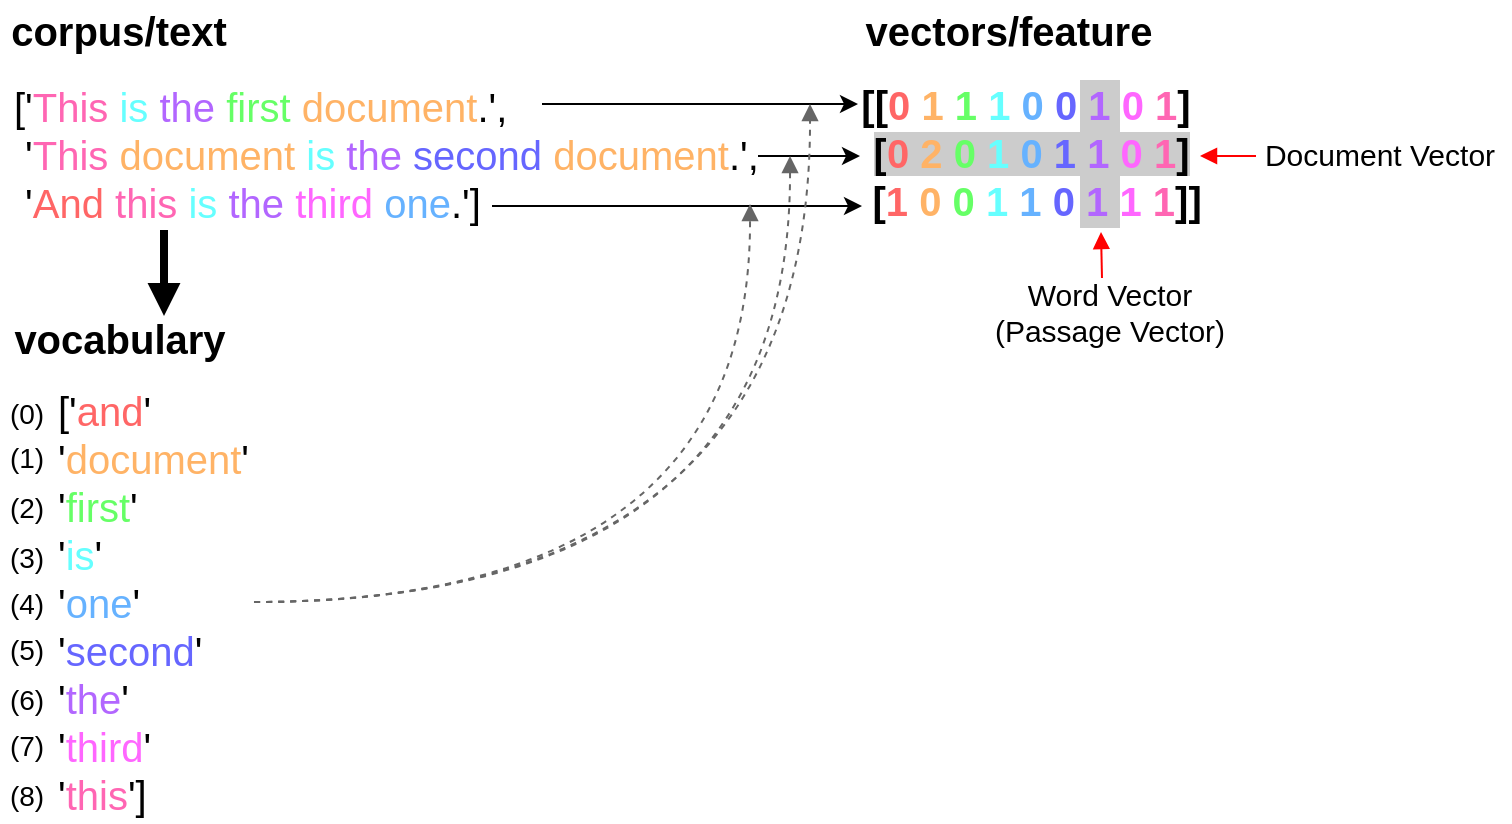 <mxfile version="20.7.4" type="device"><diagram id="E6Gn_lYUmS9tn7chxswy" name="Page-1"><mxGraphModel dx="1877" dy="989" grid="1" gridSize="10" guides="1" tooltips="1" connect="1" arrows="1" fold="1" page="1" pageScale="1" pageWidth="850" pageHeight="1100" math="0" shadow="0"><root><mxCell id="0"/><mxCell id="1" parent="0"/><mxCell id="0eiYOgE56va47LHAz7CK-33" value="" style="rounded=0;whiteSpace=wrap;html=1;labelBackgroundColor=#CCCCCC;fontSize=15;fontColor=#000000;fillColor=#CCCCCC;strokeColor=none;" vertex="1" parent="1"><mxGeometry x="535" y="98" width="20" height="74" as="geometry"/></mxCell><mxCell id="0eiYOgE56va47LHAz7CK-1" value="&lt;div style=&quot;font-size: 20px;&quot;&gt;['&lt;font color=&quot;#ff66b3&quot;&gt;This&lt;/font&gt; &lt;font color=&quot;#66ffff&quot;&gt;is&lt;/font&gt; &lt;font color=&quot;#b266ff&quot;&gt;the&lt;/font&gt; &lt;font color=&quot;#66ff66&quot;&gt;first&lt;/font&gt; &lt;font color=&quot;#ffb366&quot;&gt;document&lt;/font&gt;.',&amp;nbsp;&lt;/div&gt;&lt;div style=&quot;font-size: 20px;&quot;&gt;&amp;nbsp;'&lt;font color=&quot;#ff66b3&quot;&gt;This&lt;/font&gt; &lt;font color=&quot;#ffb366&quot;&gt;document&lt;/font&gt; &lt;font color=&quot;#66ffff&quot;&gt;is&lt;/font&gt; &lt;font color=&quot;#b266ff&quot;&gt;the&lt;/font&gt; &lt;font color=&quot;#6666ff&quot;&gt;second&lt;/font&gt; &lt;font color=&quot;#ffb366&quot;&gt;document&lt;/font&gt;.',&lt;/div&gt;&lt;div style=&quot;font-size: 20px;&quot;&gt;&amp;nbsp;'&lt;font color=&quot;#ff6666&quot;&gt;And&lt;/font&gt; &lt;font color=&quot;#ff66b3&quot;&gt;this&lt;/font&gt; &lt;font color=&quot;#66ffff&quot;&gt;is&lt;/font&gt; &lt;font color=&quot;#b266ff&quot;&gt;the&lt;/font&gt; &lt;font color=&quot;#ff66ff&quot;&gt;third&lt;/font&gt; &lt;font color=&quot;#66b2ff&quot;&gt;one&lt;/font&gt;.']&lt;/div&gt;" style="text;html=1;strokeColor=none;fillColor=none;align=left;verticalAlign=middle;whiteSpace=wrap;rounded=0;fontSize=20;" vertex="1" parent="1"><mxGeometry y="80" width="380" height="110" as="geometry"/></mxCell><mxCell id="0eiYOgE56va47LHAz7CK-2" value="['&lt;font color=&quot;#ff6666&quot;&gt;and&lt;/font&gt;'&lt;br&gt;'&lt;font color=&quot;#ffb366&quot;&gt;document&lt;/font&gt;' &lt;br&gt;'&lt;font color=&quot;#66ff66&quot;&gt;first&lt;/font&gt;' &lt;br&gt;'&lt;font color=&quot;#66ffff&quot;&gt;is&lt;/font&gt;' &lt;br&gt;'&lt;font color=&quot;#66b2ff&quot;&gt;one&lt;/font&gt;' &lt;br&gt;'&lt;font color=&quot;#6666ff&quot;&gt;second&lt;/font&gt;' &lt;br&gt;'&lt;font color=&quot;#b266ff&quot;&gt;the&lt;/font&gt;' &lt;br&gt;'&lt;font color=&quot;#ff66ff&quot;&gt;third&lt;/font&gt;' &lt;br&gt;'&lt;font color=&quot;#ff66b3&quot;&gt;this&lt;/font&gt;']&amp;nbsp;&amp;nbsp;" style="text;html=1;strokeColor=none;fillColor=none;align=left;verticalAlign=middle;whiteSpace=wrap;rounded=0;fontSize=20;horizontal=1;" vertex="1" parent="1"><mxGeometry x="22" y="249" width="100" height="220" as="geometry"/></mxCell><mxCell id="0eiYOgE56va47LHAz7CK-3" value="vocabulary" style="text;html=1;strokeColor=none;fillColor=none;align=center;verticalAlign=middle;whiteSpace=wrap;rounded=0;fontSize=20;fontStyle=1" vertex="1" parent="1"><mxGeometry y="212" width="110" height="30" as="geometry"/></mxCell><mxCell id="0eiYOgE56va47LHAz7CK-4" value="&lt;div&gt;&lt;font color=&quot;#000000&quot;&gt;[[&lt;/font&gt;&lt;font color=&quot;#ff6666&quot;&gt;0&lt;/font&gt;&lt;font color=&quot;#000000&quot;&gt; &lt;/font&gt;&lt;font color=&quot;#ffb366&quot;&gt;1&lt;/font&gt;&lt;font color=&quot;#000000&quot;&gt; &lt;/font&gt;&lt;font color=&quot;#66ff66&quot;&gt;1&lt;/font&gt;&lt;font color=&quot;#000000&quot;&gt; &lt;/font&gt;&lt;font color=&quot;#66ffff&quot;&gt;1&lt;/font&gt;&lt;font color=&quot;#000000&quot;&gt; &lt;/font&gt;0&lt;font color=&quot;#000000&quot;&gt; &lt;/font&gt;&lt;font color=&quot;#6666ff&quot;&gt;0&lt;/font&gt;&lt;font color=&quot;#000000&quot;&gt; &lt;/font&gt;&lt;font color=&quot;#b266ff&quot;&gt;1&lt;/font&gt;&lt;font color=&quot;#000000&quot;&gt; &lt;/font&gt;&lt;font color=&quot;#ff66ff&quot;&gt;0&lt;/font&gt;&lt;font color=&quot;#000000&quot;&gt; &lt;/font&gt;&lt;font color=&quot;#ff66b3&quot;&gt;1&lt;/font&gt;&lt;font color=&quot;#000000&quot;&gt;]&lt;/font&gt;&lt;/div&gt;&lt;div&gt;&lt;font color=&quot;#000000&quot;&gt;&amp;nbsp;&lt;span style=&quot;background-color: rgb(204, 204, 204);&quot;&gt;[&lt;/span&gt;&lt;/font&gt;&lt;span style=&quot;background-color: rgb(204, 204, 204);&quot;&gt;&lt;font color=&quot;#ff6666&quot;&gt;0&lt;/font&gt;&lt;font color=&quot;#000000&quot;&gt; &lt;/font&gt;&lt;font color=&quot;#ffb366&quot;&gt;2&lt;/font&gt;&lt;font color=&quot;#000000&quot;&gt; &lt;/font&gt;&lt;font color=&quot;#66ff66&quot;&gt;0&lt;/font&gt;&lt;font color=&quot;#000000&quot;&gt; &lt;/font&gt;&lt;font color=&quot;#66ffff&quot;&gt;1&lt;/font&gt;&lt;font color=&quot;#000000&quot;&gt; &lt;/font&gt;0&lt;font color=&quot;#000000&quot;&gt; &lt;/font&gt;&lt;font color=&quot;#6666ff&quot;&gt;1&lt;/font&gt;&lt;font color=&quot;#000000&quot;&gt; &lt;/font&gt;&lt;font color=&quot;#b266ff&quot;&gt;1&lt;/font&gt;&lt;font color=&quot;#000000&quot;&gt; &lt;/font&gt;&lt;font color=&quot;#ff66ff&quot;&gt;0&lt;/font&gt;&lt;font color=&quot;#000000&quot;&gt; &lt;/font&gt;&lt;font color=&quot;#ff66b3&quot;&gt;1&lt;/font&gt;&lt;font color=&quot;#000000&quot;&gt;]&lt;/font&gt;&lt;/span&gt;&lt;/div&gt;&lt;div&gt;&lt;font color=&quot;#000000&quot;&gt;&amp;nbsp; [&lt;/font&gt;&lt;font color=&quot;#ff6666&quot;&gt;1&lt;/font&gt;&lt;font color=&quot;#000000&quot;&gt; &lt;/font&gt;&lt;font color=&quot;#ffb366&quot;&gt;0&lt;/font&gt;&lt;font color=&quot;#000000&quot;&gt; &lt;/font&gt;&lt;font color=&quot;#66ff66&quot;&gt;0&lt;/font&gt;&lt;font color=&quot;#000000&quot;&gt; &lt;/font&gt;&lt;font color=&quot;#66ffff&quot;&gt;1&lt;/font&gt;&lt;font color=&quot;#000000&quot;&gt; &lt;/font&gt;1&lt;font color=&quot;#000000&quot;&gt; &lt;/font&gt;&lt;font color=&quot;#6666ff&quot;&gt;0&lt;/font&gt;&lt;font color=&quot;#000000&quot;&gt; &lt;/font&gt;&lt;font color=&quot;#b266ff&quot;&gt;1&lt;/font&gt;&lt;font color=&quot;#000000&quot;&gt; &lt;/font&gt;&lt;font color=&quot;#ff66ff&quot;&gt;1&lt;/font&gt;&lt;font color=&quot;#000000&quot;&gt; &lt;/font&gt;&lt;font color=&quot;#ff66b3&quot;&gt;1&lt;/font&gt;&lt;font color=&quot;#000000&quot;&gt;]]&lt;/font&gt;&lt;/div&gt;" style="text;html=1;strokeColor=none;fillColor=none;align=center;verticalAlign=middle;whiteSpace=wrap;rounded=0;fontSize=20;fontColor=#66B2FF;fontStyle=1" vertex="1" parent="1"><mxGeometry x="403" y="94" width="210" height="80" as="geometry"/></mxCell><mxCell id="0eiYOgE56va47LHAz7CK-5" value="corpus/text" style="text;html=1;strokeColor=none;fillColor=none;align=center;verticalAlign=middle;whiteSpace=wrap;rounded=0;fontSize=20;fontStyle=1" vertex="1" parent="1"><mxGeometry x="-1" y="58" width="111" height="30" as="geometry"/></mxCell><mxCell id="0eiYOgE56va47LHAz7CK-7" value="vectors/feature" style="text;html=1;strokeColor=none;fillColor=none;align=center;verticalAlign=middle;whiteSpace=wrap;rounded=0;fontSize=20;fontStyle=1" vertex="1" parent="1"><mxGeometry x="426.5" y="58" width="145" height="30" as="geometry"/></mxCell><mxCell id="0eiYOgE56va47LHAz7CK-13" value="" style="endArrow=classic;html=1;rounded=0;strokeWidth=1;fontSize=20;fontColor=#FF66B3;" edge="1" parent="1"><mxGeometry width="50" height="50" relative="1" as="geometry"><mxPoint x="266" y="110" as="sourcePoint"/><mxPoint x="424" y="110" as="targetPoint"/></mxGeometry></mxCell><mxCell id="0eiYOgE56va47LHAz7CK-14" value="" style="endArrow=classic;html=1;rounded=0;strokeWidth=1;fontSize=20;fontColor=#FF66B3;" edge="1" parent="1"><mxGeometry width="50" height="50" relative="1" as="geometry"><mxPoint x="374" y="136" as="sourcePoint"/><mxPoint x="425" y="136" as="targetPoint"/></mxGeometry></mxCell><mxCell id="0eiYOgE56va47LHAz7CK-15" value="" style="endArrow=classic;html=1;rounded=0;strokeWidth=1;fontSize=20;fontColor=#FF66B3;" edge="1" parent="1"><mxGeometry width="50" height="50" relative="1" as="geometry"><mxPoint x="241" y="161" as="sourcePoint"/><mxPoint x="426" y="161" as="targetPoint"/></mxGeometry></mxCell><mxCell id="0eiYOgE56va47LHAz7CK-17" value="" style="endArrow=block;html=1;rounded=0;strokeWidth=4;fontSize=20;fontColor=#FF66B3;endFill=1;" edge="1" parent="1"><mxGeometry width="50" height="50" relative="1" as="geometry"><mxPoint x="77" y="173" as="sourcePoint"/><mxPoint x="77" y="216" as="targetPoint"/></mxGeometry></mxCell><mxCell id="0eiYOgE56va47LHAz7CK-19" style="edgeStyle=orthogonalEdgeStyle;rounded=0;orthogonalLoop=1;jettySize=auto;html=1;strokeWidth=1;fontSize=20;fontColor=#FF66B3;endArrow=block;endFill=1;dashed=1;strokeColor=#666666;curved=1;" edge="1" parent="1" source="0eiYOgE56va47LHAz7CK-2"><mxGeometry relative="1" as="geometry"><mxPoint x="400" y="110" as="targetPoint"/><mxPoint x="110" y="359" as="sourcePoint"/></mxGeometry></mxCell><mxCell id="0eiYOgE56va47LHAz7CK-20" style="edgeStyle=orthogonalEdgeStyle;rounded=0;orthogonalLoop=1;jettySize=auto;html=1;strokeWidth=1;fontSize=20;fontColor=#FF66B3;endArrow=block;endFill=1;dashed=1;strokeColor=#666666;curved=1;exitX=1;exitY=0.5;exitDx=0;exitDy=0;" edge="1" parent="1" source="0eiYOgE56va47LHAz7CK-2"><mxGeometry relative="1" as="geometry"><mxPoint x="390" y="136" as="targetPoint"/><mxPoint x="100" y="385" as="sourcePoint"/></mxGeometry></mxCell><mxCell id="0eiYOgE56va47LHAz7CK-21" style="edgeStyle=orthogonalEdgeStyle;rounded=0;orthogonalLoop=1;jettySize=auto;html=1;strokeWidth=1;fontSize=20;fontColor=#FF66B3;endArrow=block;endFill=1;dashed=1;strokeColor=#666666;curved=1;exitX=1;exitY=0.5;exitDx=0;exitDy=0;" edge="1" parent="1" source="0eiYOgE56va47LHAz7CK-2"><mxGeometry relative="1" as="geometry"><mxPoint x="370" y="160" as="targetPoint"/><mxPoint x="90" y="383" as="sourcePoint"/></mxGeometry></mxCell><mxCell id="0eiYOgE56va47LHAz7CK-22" value="(0)" style="text;html=1;strokeColor=none;fillColor=none;align=center;verticalAlign=middle;whiteSpace=wrap;rounded=0;fontSize=14;fontColor=#000000;" vertex="1" parent="1"><mxGeometry x="-5" y="255" width="27" height="20" as="geometry"/></mxCell><mxCell id="0eiYOgE56va47LHAz7CK-23" value="(1)" style="text;html=1;strokeColor=none;fillColor=none;align=center;verticalAlign=middle;whiteSpace=wrap;rounded=0;fontSize=14;fontColor=#000000;" vertex="1" parent="1"><mxGeometry x="-5" y="277" width="27" height="20" as="geometry"/></mxCell><mxCell id="0eiYOgE56va47LHAz7CK-24" value="(2)" style="text;html=1;strokeColor=none;fillColor=none;align=center;verticalAlign=middle;whiteSpace=wrap;rounded=0;fontSize=14;fontColor=#000000;" vertex="1" parent="1"><mxGeometry x="-5" y="302" width="27" height="20" as="geometry"/></mxCell><mxCell id="0eiYOgE56va47LHAz7CK-25" value="(3)" style="text;html=1;strokeColor=none;fillColor=none;align=center;verticalAlign=middle;whiteSpace=wrap;rounded=0;fontSize=14;fontColor=#000000;" vertex="1" parent="1"><mxGeometry x="-5" y="327" width="27" height="20" as="geometry"/></mxCell><mxCell id="0eiYOgE56va47LHAz7CK-26" value="(4)" style="text;html=1;strokeColor=none;fillColor=none;align=center;verticalAlign=middle;whiteSpace=wrap;rounded=0;fontSize=14;fontColor=#000000;" vertex="1" parent="1"><mxGeometry x="-5" y="350" width="27" height="20" as="geometry"/></mxCell><mxCell id="0eiYOgE56va47LHAz7CK-27" value="(5)" style="text;html=1;strokeColor=none;fillColor=none;align=center;verticalAlign=middle;whiteSpace=wrap;rounded=0;fontSize=14;fontColor=#000000;" vertex="1" parent="1"><mxGeometry x="-5" y="373" width="27" height="20" as="geometry"/></mxCell><mxCell id="0eiYOgE56va47LHAz7CK-28" value="(6)" style="text;html=1;strokeColor=none;fillColor=none;align=center;verticalAlign=middle;whiteSpace=wrap;rounded=0;fontSize=14;fontColor=#000000;" vertex="1" parent="1"><mxGeometry x="-5" y="398" width="27" height="20" as="geometry"/></mxCell><mxCell id="0eiYOgE56va47LHAz7CK-29" value="(7)" style="text;html=1;strokeColor=none;fillColor=none;align=center;verticalAlign=middle;whiteSpace=wrap;rounded=0;fontSize=14;fontColor=#000000;" vertex="1" parent="1"><mxGeometry x="-5" y="421" width="27" height="20" as="geometry"/></mxCell><mxCell id="0eiYOgE56va47LHAz7CK-30" value="(8)" style="text;html=1;strokeColor=none;fillColor=none;align=center;verticalAlign=middle;whiteSpace=wrap;rounded=0;fontSize=14;fontColor=#000000;" vertex="1" parent="1"><mxGeometry x="-5" y="446" width="27" height="20" as="geometry"/></mxCell><mxCell id="0eiYOgE56va47LHAz7CK-32" value="Document Vector" style="text;html=1;strokeColor=none;fillColor=none;align=center;verticalAlign=middle;whiteSpace=wrap;rounded=0;fontSize=15;fontStyle=0" vertex="1" parent="1"><mxGeometry x="620" y="121" width="130" height="28" as="geometry"/></mxCell><mxCell id="0eiYOgE56va47LHAz7CK-34" value="" style="endArrow=block;html=1;rounded=0;strokeColor=#FF0000;strokeWidth=1;fontSize=15;fontColor=#000000;curved=1;endFill=1;" edge="1" parent="1"><mxGeometry width="50" height="50" relative="1" as="geometry"><mxPoint x="623" y="136" as="sourcePoint"/><mxPoint x="595" y="136" as="targetPoint"/></mxGeometry></mxCell><mxCell id="0eiYOgE56va47LHAz7CK-38" value="" style="endArrow=block;html=1;rounded=0;strokeColor=#FF0000;strokeWidth=1;fontSize=15;fontColor=#000000;curved=1;endFill=1;" edge="1" parent="1"><mxGeometry width="50" height="50" relative="1" as="geometry"><mxPoint x="546" y="197" as="sourcePoint"/><mxPoint x="545.5" y="174" as="targetPoint"/></mxGeometry></mxCell><mxCell id="0eiYOgE56va47LHAz7CK-39" value="Word Vector (Passage Vector)" style="text;html=1;strokeColor=none;fillColor=none;align=center;verticalAlign=middle;whiteSpace=wrap;rounded=0;fontSize=15;fontStyle=0" vertex="1" parent="1"><mxGeometry x="485" y="200" width="130" height="28" as="geometry"/></mxCell></root></mxGraphModel></diagram></mxfile>